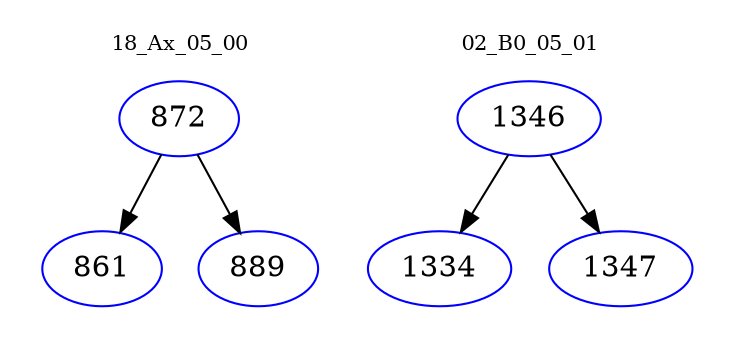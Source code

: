 digraph{
subgraph cluster_0 {
color = white
label = "18_Ax_05_00";
fontsize=10;
T0_872 [label="872", color="blue"]
T0_872 -> T0_861 [color="black"]
T0_861 [label="861", color="blue"]
T0_872 -> T0_889 [color="black"]
T0_889 [label="889", color="blue"]
}
subgraph cluster_1 {
color = white
label = "02_B0_05_01";
fontsize=10;
T1_1346 [label="1346", color="blue"]
T1_1346 -> T1_1334 [color="black"]
T1_1334 [label="1334", color="blue"]
T1_1346 -> T1_1347 [color="black"]
T1_1347 [label="1347", color="blue"]
}
}
